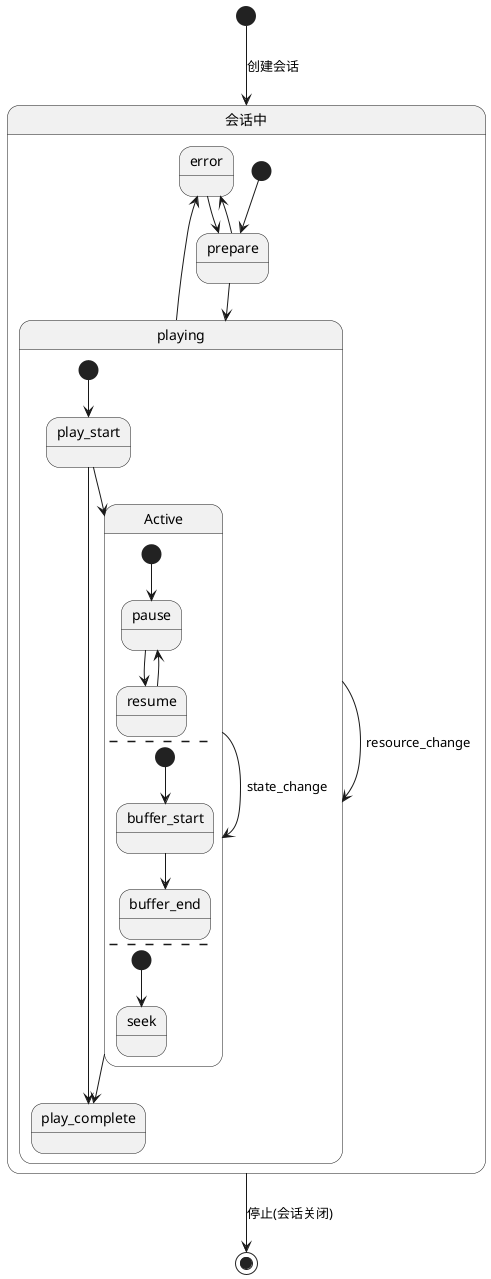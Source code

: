 @startuml
[*] --> 会话中 : 创建会话

state 会话中{
	[*] --> prepare
	prepare --> playing
	
	state playing{
		[*] --> play_start
		play_start --> Active
		
		Active --> Active : state_change
		Active --> play_complete
		play_start -> play_complete
		state Active{
			[*] --> pause
			pause --> resume
			resume --> pause
			--
			[*] --> buffer_start
			buffer_start --> buffer_end
			--
			[*] --> seek
		}
	}
	
	playing --> playing : resource_change
	
	prepare --> error
	playing --> error
	error -> prepare
}



会话中 --> [*] : 停止(会话关闭)
@enduml 
